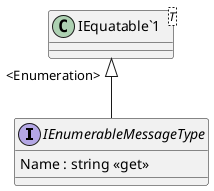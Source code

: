 @startuml
interface IEnumerableMessageType {
    Name : string <<get>>
}
class "IEquatable`1"<T> {
}
"IEquatable`1" "<Enumeration>" <|-- IEnumerableMessageType
@enduml
